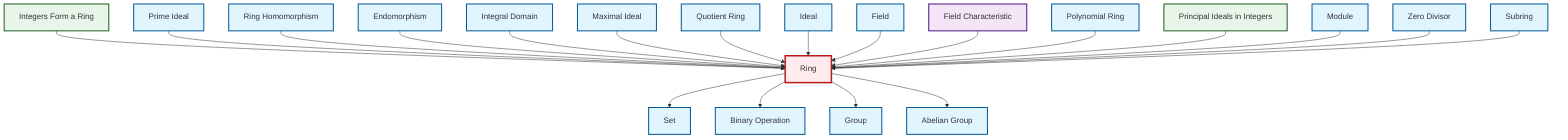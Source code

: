 graph TD
    classDef definition fill:#e1f5fe,stroke:#01579b,stroke-width:2px
    classDef theorem fill:#f3e5f5,stroke:#4a148c,stroke-width:2px
    classDef axiom fill:#fff3e0,stroke:#e65100,stroke-width:2px
    classDef example fill:#e8f5e9,stroke:#1b5e20,stroke-width:2px
    classDef current fill:#ffebee,stroke:#b71c1c,stroke-width:3px
    def-zero-divisor["Zero Divisor"]:::definition
    def-polynomial-ring["Polynomial Ring"]:::definition
    def-maximal-ideal["Maximal Ideal"]:::definition
    def-subring["Subring"]:::definition
    ex-principal-ideal["Principal Ideals in Integers"]:::example
    def-binary-operation["Binary Operation"]:::definition
    def-field["Field"]:::definition
    def-ring["Ring"]:::definition
    def-ideal["Ideal"]:::definition
    def-set["Set"]:::definition
    def-integral-domain["Integral Domain"]:::definition
    thm-field-characteristic["Field Characteristic"]:::theorem
    def-endomorphism["Endomorphism"]:::definition
    ex-integers-ring["Integers Form a Ring"]:::example
    def-prime-ideal["Prime Ideal"]:::definition
    def-module["Module"]:::definition
    def-group["Group"]:::definition
    def-abelian-group["Abelian Group"]:::definition
    def-ring-homomorphism["Ring Homomorphism"]:::definition
    def-quotient-ring["Quotient Ring"]:::definition
    ex-integers-ring --> def-ring
    def-prime-ideal --> def-ring
    def-ring-homomorphism --> def-ring
    def-endomorphism --> def-ring
    def-ring --> def-set
    def-integral-domain --> def-ring
    def-maximal-ideal --> def-ring
    def-quotient-ring --> def-ring
    def-ring --> def-binary-operation
    def-ideal --> def-ring
    def-field --> def-ring
    thm-field-characteristic --> def-ring
    def-ring --> def-group
    def-polynomial-ring --> def-ring
    ex-principal-ideal --> def-ring
    def-module --> def-ring
    def-zero-divisor --> def-ring
    def-subring --> def-ring
    def-ring --> def-abelian-group
    class def-ring current